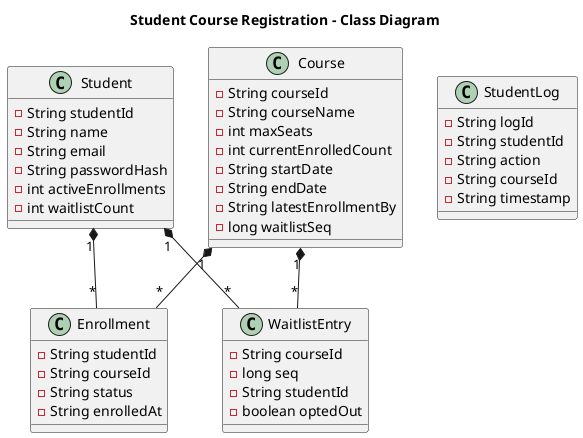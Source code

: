 @startuml
title Student Course Registration - Class Diagram
class Student {
  - String studentId
  - String name
  - String email
  - String passwordHash
  - int activeEnrollments
  - int waitlistCount
}
class Course {
  - String courseId
  - String courseName
  - int maxSeats
  - int currentEnrolledCount
  - String startDate
  - String endDate
  - String latestEnrollmentBy
  - long waitlistSeq
}
class Enrollment {
  - String studentId
  - String courseId
  - String status
  - String enrolledAt
}
class WaitlistEntry {
  - String courseId
  - long seq
  - String studentId
  - boolean optedOut
}
class StudentLog {
  - String logId
  - String studentId
  - String action
  - String courseId
  - String timestamp
}
Student "1" *-- "*" Enrollment
Course "1" *-- "*" Enrollment
Course "1" *-- "*" WaitlistEntry
Student "1" *-- "*" WaitlistEntry
@enduml
